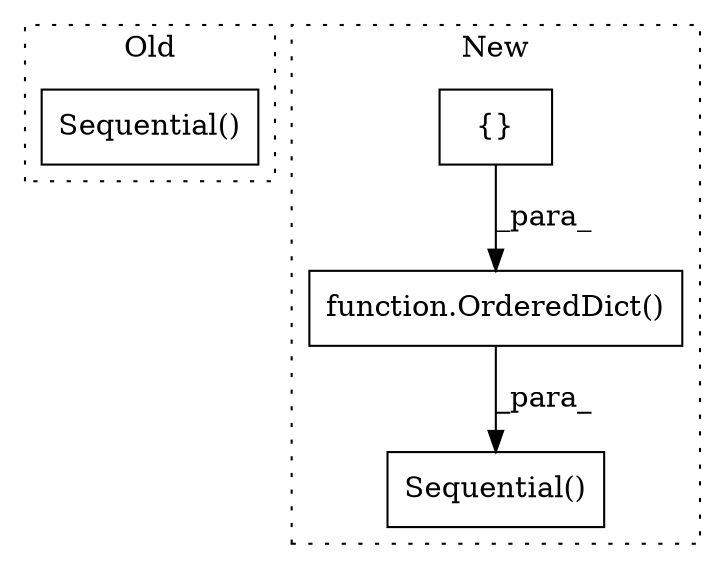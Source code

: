 digraph G {
subgraph cluster0 {
1 [label="Sequential()" a="75" s="13031,13369" l="14,1" shape="box"];
label = "Old";
style="dotted";
}
subgraph cluster1 {
2 [label="function.OrderedDict()" a="75" s="13423,13437" l="12,1" shape="box"];
3 [label="Sequential()" a="75" s="13857,13877" l="14,1" shape="box"];
4 [label="{}" a="59" s="13435,13435" l="2,1" shape="box"];
label = "New";
style="dotted";
}
2 -> 3 [label="_para_"];
4 -> 2 [label="_para_"];
}